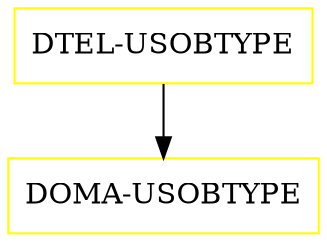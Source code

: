 digraph G {
  "DTEL-USOBTYPE" [shape=box,color=yellow];
  "DOMA-USOBTYPE" [shape=box,color=yellow,URL="./DOMA_USOBTYPE.html"];
  "DTEL-USOBTYPE" -> "DOMA-USOBTYPE";
}
